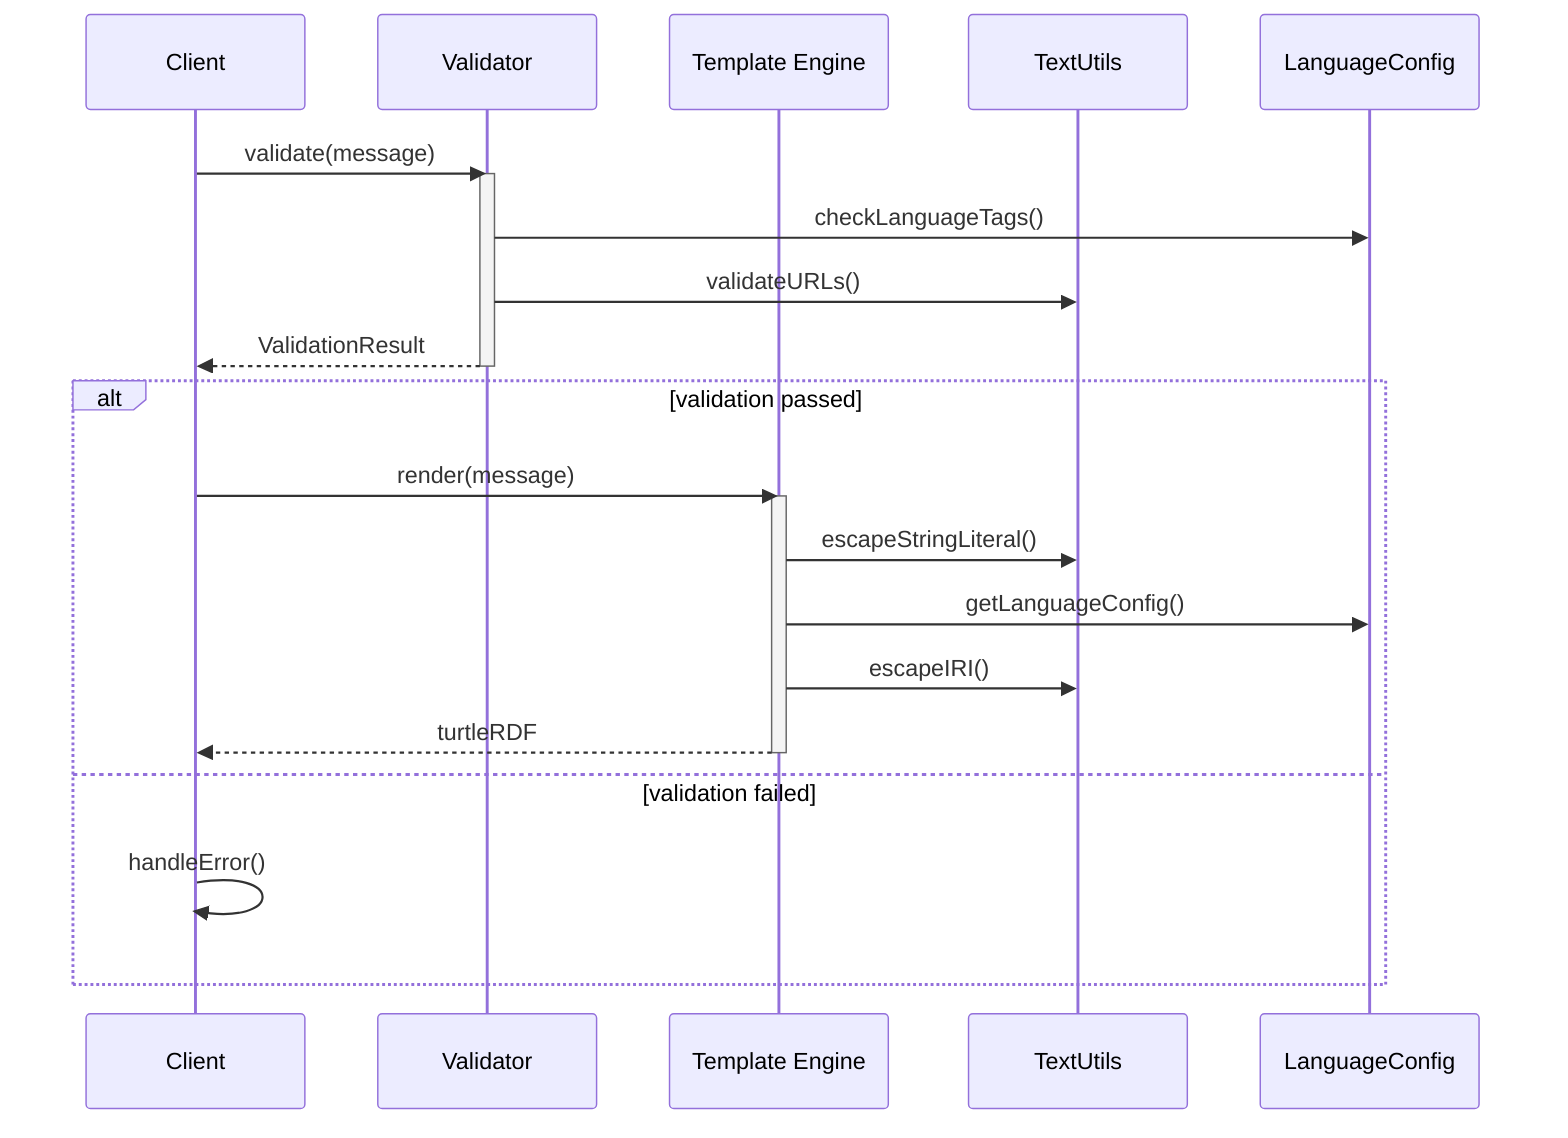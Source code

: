 sequenceDiagram
    participant C as Client
    participant V as Validator
    participant T as Template Engine
    participant U as TextUtils
    participant L as LanguageConfig
    
    C->>V: validate(message)
    activate V
    V->>L: checkLanguageTags()
    V->>U: validateURLs()
    V-->>C: ValidationResult
    deactivate V
    
    alt validation passed
        C->>T: render(message)
        activate T
        T->>U: escapeStringLiteral()
        T->>L: getLanguageConfig()
        T->>U: escapeIRI()
        T-->>C: turtleRDF
        deactivate T
    else validation failed
        C->>C: handleError()
    end